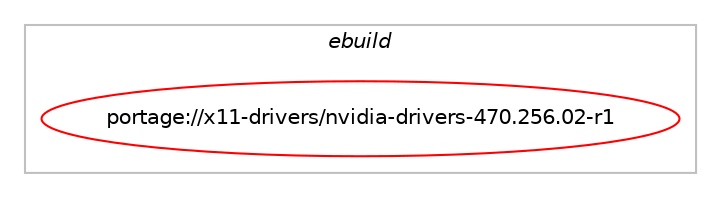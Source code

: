 digraph prolog {

# *************
# Graph options
# *************

newrank=true;
concentrate=true;
compound=true;
graph [rankdir=LR,fontname=Helvetica,fontsize=10,ranksep=1.5];#, ranksep=2.5, nodesep=0.2];
edge  [arrowhead=vee];
node  [fontname=Helvetica,fontsize=10];

# **********
# The ebuild
# **********

subgraph cluster_leftcol {
color=gray;
label=<<i>ebuild</i>>;
id [label="portage://x11-drivers/nvidia-drivers-470.256.02-r1", color=red, width=4, href="../x11-drivers/nvidia-drivers-470.256.02-r1.svg"];
}

# ****************
# The dependencies
# ****************

subgraph cluster_midcol {
color=gray;
label=<<i>dependencies</i>>;
subgraph cluster_compile {
fillcolor="#eeeeee";
style=filled;
label=<<i>compile</i>>;
# *** BEGIN UNKNOWN DEPENDENCY TYPE (TODO) ***
# id -> equal(use_conditional_group(positive,modules,portage://x11-drivers/nvidia-drivers-470.256.02-r1,[package_dependency(portage://x11-drivers/nvidia-drivers-470.256.02-r1,install,no,virtual,linux-sources,none,[,,],[],[])]))
# *** END UNKNOWN DEPENDENCY TYPE (TODO) ***

# *** BEGIN UNKNOWN DEPENDENCY TYPE (TODO) ***
# id -> equal(use_conditional_group(positive,persistenced,portage://x11-drivers/nvidia-drivers-470.256.02-r1,[package_dependency(portage://x11-drivers/nvidia-drivers-470.256.02-r1,install,no,acct-user,nvpd,none,[,,],[],[]),package_dependency(portage://x11-drivers/nvidia-drivers-470.256.02-r1,install,no,net-libs,libtirpc,none,[,,],any_same_slot,[])]))
# *** END UNKNOWN DEPENDENCY TYPE (TODO) ***

# *** BEGIN UNKNOWN DEPENDENCY TYPE (TODO) ***
# id -> equal(use_conditional_group(positive,static-libs,portage://x11-drivers/nvidia-drivers-470.256.02-r1,[package_dependency(portage://x11-drivers/nvidia-drivers-470.256.02-r1,install,no,x11-base,xorg-proto,none,[,,],[],[]),package_dependency(portage://x11-drivers/nvidia-drivers-470.256.02-r1,install,no,x11-libs,libX11,none,[,,],[],[]),package_dependency(portage://x11-drivers/nvidia-drivers-470.256.02-r1,install,no,x11-libs,libXext,none,[,,],[],[])]))
# *** END UNKNOWN DEPENDENCY TYPE (TODO) ***

# *** BEGIN UNKNOWN DEPENDENCY TYPE (TODO) ***
# id -> equal(use_conditional_group(positive,tools,portage://x11-drivers/nvidia-drivers-470.256.02-r1,[package_dependency(portage://x11-drivers/nvidia-drivers-470.256.02-r1,install,no,app-accessibility,at-spi2-core,greaterequal,[2.46,,,2.46],[slot(2)],[]),package_dependency(portage://x11-drivers/nvidia-drivers-470.256.02-r1,install,no,dev-libs,glib,none,[,,],[slot(2)],[]),package_dependency(portage://x11-drivers/nvidia-drivers-470.256.02-r1,install,no,dev-libs,jansson,none,[,,],any_same_slot,[]),package_dependency(portage://x11-drivers/nvidia-drivers-470.256.02-r1,install,no,media-libs,harfbuzz,none,[,,],any_same_slot,[]),package_dependency(portage://x11-drivers/nvidia-drivers-470.256.02-r1,install,no,x11-libs,cairo,none,[,,],[],[]),package_dependency(portage://x11-drivers/nvidia-drivers-470.256.02-r1,install,no,x11-libs,gdk-pixbuf,none,[,,],[slot(2)],[]),package_dependency(portage://x11-drivers/nvidia-drivers-470.256.02-r1,install,no,x11-libs,gtk+,none,[,,],[slot(3)],[use(enable(X),none)]),package_dependency(portage://x11-drivers/nvidia-drivers-470.256.02-r1,install,no,x11-libs,libX11,none,[,,],[],[]),package_dependency(portage://x11-drivers/nvidia-drivers-470.256.02-r1,install,no,x11-libs,libXext,none,[,,],[],[]),package_dependency(portage://x11-drivers/nvidia-drivers-470.256.02-r1,install,no,x11-libs,libXxf86vm,none,[,,],[],[]),package_dependency(portage://x11-drivers/nvidia-drivers-470.256.02-r1,install,no,x11-libs,pango,none,[,,],[],[])]))
# *** END UNKNOWN DEPENDENCY TYPE (TODO) ***

# *** BEGIN UNKNOWN DEPENDENCY TYPE (TODO) ***
# id -> equal(use_conditional_group(positive,tools,portage://x11-drivers/nvidia-drivers-470.256.02-r1,[package_dependency(portage://x11-drivers/nvidia-drivers-470.256.02-r1,install,no,media-libs,libglvnd,none,[,,],[],[]),package_dependency(portage://x11-drivers/nvidia-drivers-470.256.02-r1,install,no,sys-apps,dbus,none,[,,],[],[]),package_dependency(portage://x11-drivers/nvidia-drivers-470.256.02-r1,install,no,x11-base,xorg-proto,none,[,,],[],[]),package_dependency(portage://x11-drivers/nvidia-drivers-470.256.02-r1,install,no,x11-libs,libXrandr,none,[,,],[],[]),package_dependency(portage://x11-drivers/nvidia-drivers-470.256.02-r1,install,no,x11-libs,libXv,none,[,,],[],[]),package_dependency(portage://x11-drivers/nvidia-drivers-470.256.02-r1,install,no,x11-libs,libvdpau,none,[,,],[],[])]))
# *** END UNKNOWN DEPENDENCY TYPE (TODO) ***

# *** BEGIN UNKNOWN DEPENDENCY TYPE (TODO) ***
# id -> equal(package_dependency(portage://x11-drivers/nvidia-drivers-470.256.02-r1,install,no,acct-group,video,none,[,,],[],[]))
# *** END UNKNOWN DEPENDENCY TYPE (TODO) ***

}
subgraph cluster_compileandrun {
fillcolor="#eeeeee";
style=filled;
label=<<i>compile and run</i>>;
}
subgraph cluster_run {
fillcolor="#eeeeee";
style=filled;
label=<<i>run</i>>;
# *** BEGIN UNKNOWN DEPENDENCY TYPE (TODO) ***
# id -> equal(use_conditional_group(positive,X,portage://x11-drivers/nvidia-drivers-470.256.02-r1,[package_dependency(portage://x11-drivers/nvidia-drivers-470.256.02-r1,run,no,media-libs,libglvnd,none,[,,],[],[use(enable(X),none),use(optenable(abi_x86_32),negative)]),package_dependency(portage://x11-drivers/nvidia-drivers-470.256.02-r1,run,no,x11-libs,libX11,none,[,,],[],[use(optenable(abi_x86_32),negative)]),package_dependency(portage://x11-drivers/nvidia-drivers-470.256.02-r1,run,no,x11-libs,libXext,none,[,,],[],[use(optenable(abi_x86_32),negative)])]))
# *** END UNKNOWN DEPENDENCY TYPE (TODO) ***

# *** BEGIN UNKNOWN DEPENDENCY TYPE (TODO) ***
# id -> equal(use_conditional_group(positive,modules,portage://x11-drivers/nvidia-drivers-470.256.02-r1,[package_dependency(portage://x11-drivers/nvidia-drivers-470.256.02-r1,run,no,sys-apps,kmod,none,[,,],[],[use(enable(tools),none)]),use_conditional_group(positive,dist-kernel,portage://x11-drivers/nvidia-drivers-470.256.02-r1,[package_dependency(portage://x11-drivers/nvidia-drivers-470.256.02-r1,run,no,virtual,dist-kernel,none,[,,],any_same_slot,[])])]))
# *** END UNKNOWN DEPENDENCY TYPE (TODO) ***

# *** BEGIN UNKNOWN DEPENDENCY TYPE (TODO) ***
# id -> equal(use_conditional_group(positive,persistenced,portage://x11-drivers/nvidia-drivers-470.256.02-r1,[package_dependency(portage://x11-drivers/nvidia-drivers-470.256.02-r1,run,no,acct-user,nvpd,none,[,,],[],[]),package_dependency(portage://x11-drivers/nvidia-drivers-470.256.02-r1,run,no,net-libs,libtirpc,none,[,,],any_same_slot,[])]))
# *** END UNKNOWN DEPENDENCY TYPE (TODO) ***

# *** BEGIN UNKNOWN DEPENDENCY TYPE (TODO) ***
# id -> equal(use_conditional_group(positive,tools,portage://x11-drivers/nvidia-drivers-470.256.02-r1,[package_dependency(portage://x11-drivers/nvidia-drivers-470.256.02-r1,run,no,app-accessibility,at-spi2-core,greaterequal,[2.46,,,2.46],[slot(2)],[]),package_dependency(portage://x11-drivers/nvidia-drivers-470.256.02-r1,run,no,dev-libs,glib,none,[,,],[slot(2)],[]),package_dependency(portage://x11-drivers/nvidia-drivers-470.256.02-r1,run,no,dev-libs,jansson,none,[,,],any_same_slot,[]),package_dependency(portage://x11-drivers/nvidia-drivers-470.256.02-r1,run,no,media-libs,harfbuzz,none,[,,],any_same_slot,[]),package_dependency(portage://x11-drivers/nvidia-drivers-470.256.02-r1,run,no,x11-libs,cairo,none,[,,],[],[]),package_dependency(portage://x11-drivers/nvidia-drivers-470.256.02-r1,run,no,x11-libs,gdk-pixbuf,none,[,,],[slot(2)],[]),package_dependency(portage://x11-drivers/nvidia-drivers-470.256.02-r1,run,no,x11-libs,gtk+,none,[,,],[slot(3)],[use(enable(X),none)]),package_dependency(portage://x11-drivers/nvidia-drivers-470.256.02-r1,run,no,x11-libs,libX11,none,[,,],[],[]),package_dependency(portage://x11-drivers/nvidia-drivers-470.256.02-r1,run,no,x11-libs,libXext,none,[,,],[],[]),package_dependency(portage://x11-drivers/nvidia-drivers-470.256.02-r1,run,no,x11-libs,libXxf86vm,none,[,,],[],[]),package_dependency(portage://x11-drivers/nvidia-drivers-470.256.02-r1,run,no,x11-libs,pango,none,[,,],[],[])]))
# *** END UNKNOWN DEPENDENCY TYPE (TODO) ***

# *** BEGIN UNKNOWN DEPENDENCY TYPE (TODO) ***
# id -> equal(package_dependency(portage://x11-drivers/nvidia-drivers-470.256.02-r1,run,no,acct-group,video,none,[,,],[],[]))
# *** END UNKNOWN DEPENDENCY TYPE (TODO) ***

# *** BEGIN UNKNOWN DEPENDENCY TYPE (TODO) ***
# id -> equal(package_dependency(portage://x11-drivers/nvidia-drivers-470.256.02-r1,run,no,sys-libs,glibc,none,[,,],[],[]))
# *** END UNKNOWN DEPENDENCY TYPE (TODO) ***

}
}

# **************
# The candidates
# **************

subgraph cluster_choices {
rank=same;
color=gray;
label=<<i>candidates</i>>;

}

}
